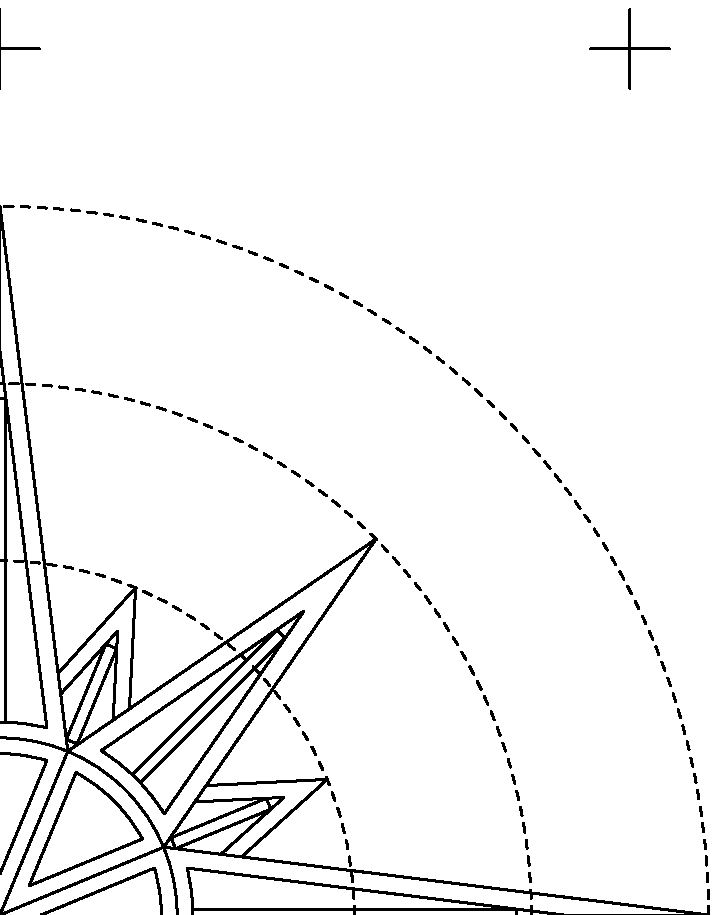 %%%% stlltn04.mp
%%%% Created by Laurence D. Finston (LDF) Wed Jan  5 20:55:50 CET 2011

%%%% $Id: stlltn04.mp,v 1.4 2013/06/05 16:44:56 lfinsto1 Exp $

%% DO NOT DELETE!  It was written by hand, _not_ generated!  
%% LDF 2011.01.05.

%% * (1) Copyright and License.

%%%% This file is part of GNU 3DLDF, a package for three-dimensional drawing.  
%%%% Copyright (C) 2011, 2012, 2013 The Free Software Foundation  

%%%% GNU 3DLDF is free software; you can redistribute it and/or modify 
%%%% it under the terms of the GNU General Public License as published by 
%%%% the Free Software Foundation; either version 3 of the License, or 
%%%% (at your option) any later version.  

%%%% GNU 3DLDF is distributed in the hope that it will be useful, 
%%%% but WITHOUT ANY WARRANTY; without even the implied warranty of 
%%%% MERCHANTABILITY or FITNESS FOR A PARTICULAR PURPOSE.  See the 
%%%% GNU General Public License for more details.  

%%%% You should have received a copy of the GNU General Public License 
%%%% along with GNU 3DLDF; if not, write to the Free Software 
%%%% Foundation, Inc., 51 Franklin St, Fifth Floor, Boston, MA  02110-1301  USA 

%%%% GNU 3DLDF is a GNU package.  
%%%% It is part of the GNU Project of the  
%%%% Free Software Foundation 
%%%% and is published under the GNU General Public License. 
%%%% See the website http://www.gnu.org 
%%%% for more information.   
%%%% GNU 3DLDF is available for downloading from 
%%%% http://www.gnu.org/software/3dldf/LDF.html.

%%%% Please send bug reports to Laurence.Finston@gmx.de
%%%% The mailing list help-3dldf@gnu.org is available for people to 
%%%% ask other users for help.  
%%%% The mailing list info-3dldf@gnu.org is for sending 
%%%% announcements to users. To subscribe to these mailing lists, send an 
%%%% email with ``subscribe <email-address>'' as the subject.  

%%%% The author can be contacted at: 

%%%% Laurence D. Finston 
%%%% c/o Free Software Foundation, Inc. 
%%%% 51 Franklin St, Fifth Floor 
%%%% Boston, MA  02110-1301  
%%%% USA

%%%% Laurence.Finston@gmx.de


%% Created:      January 5, 2011
%% Last updated: January 7, 2011

%% Run the following commands:
%% mpost stlltn04.mp
%% tex stlltn04.txt
%% dvips -o stlltn04.ps stlltn04.dvi

%% * (1) Top

%% * (1) Stellation Pattern 2

%% ** (2) Declarations

boolean do_dots;
do_dots = false;

boolean do_double_lines;
do_double_lines = true;

pair p[];

string s;

f = .75;  % Scaling factor for circles

% diam_0 =  8cm * f;
% diam_1 = 13cm * f;
% diam_2 = 18cm * f;
% diam_3 = 23cm * f;

diam_0 =  6cm * f;
diam_1 = 12cm * f;
diam_2 = 18cm * f;
diam_3 = 24cm * f;

offset = .20cm;  %% Setting this value too low results in paths
                 %% failing to intersect.

diam_offset = diam_0 + 2 * offset;

transform t[];

color cyan;
cyan = (0, 1, 1);

%% *** (3) Pens

%pen_diam = .5mm;
%dot_diam = .5mm;

pen_diam = .375mm;
dot_diam = .75mm;

pen dot_pen;
pickup pencircle scaled dot_diam;
dot_pen = currentpen;

pickup pencircle scaled pen_diam;
pen line_pen;
line_pen = currentpen;

pen big_pen;
pickup pencircle scaled 1mm;
big_pen = currentpen;

pickup line_pen;

%% *** (3) Paths

path q[];

%% *** (3) Pictures

picture temp_picture;

temp_picture = nullpicture;

picture circle_picture;
picture north_picture;
picture northeast_picture;
picture north_northeast_picture;
picture north_northwest_picture;

picture circle_label_picture;
picture north_label_picture;
picture northeast_label_picture;
picture north_northeast_label_picture;
picture north_northwest_label_picture;

picture pie_slice_picture;
picture pie_slice_label_picture;

picture cross_hair_picture;

%% ** (2) Circles

q0 = fullcircle scaled diam_0;
q1 = fullcircle scaled diam_1;
q2 = fullcircle scaled diam_2;
q3 = fullcircle scaled diam_3;

path offset_circle;

offset_circle = fullcircle scaled diam_offset;

%% *** (3) Draw circles

draw q0;
draw q1 dashed evenly;
draw q2 dashed evenly;
draw q3 dashed evenly; 

%draw offset_circle;


%% *** (3) Dots and lines on inner circle


for i = 0 upto 15:
   p[i] = (point 0 of q0) rotated (22.5 * i);
%   drawdot p[i] withpen dot_pen;
endfor;

% for i = 1 upto 31:
%    drawdot p0 rotated (11.25 * i) withpen dot_pen;
% endfor;  

%drawdot origin withpen dot_pen;

%% *** (3) Lines on inner circle

pickup line_pen;

for i = 1 step 2 until 15:
   draw origin -- p[i];
endfor;  


circle_picture = currentpicture;
currentpicture := nullpicture;

for i = 1 upto 7:
  s := decimal i;
  dotlabel.top(s, p[i]);
endfor;

for i = 9 upto 15:
  s := decimal i;
  dotlabel.bot(s, p[i]);
endfor;

dotlabel.rt("0", p0);
dotlabel.lft("8", p8);

circle_label_picture = currentpicture;

currentpicture := nullpicture;

%% ** (2) North Triangles

pickup line_pen;

p16 = p4 shifted (0, .5(diam_3 - diam_0));

q4 = p3 -- p16 -- p5;

p17 = (p5 -- p16) intersectionpoint offset_circle;

p18 = p5 rotatedaround (p17, 90);

p19 = p18 shifted (2 * (p17 - p5));

p20 = (p18 -- p19) intersectionpoint offset_circle;

p21 = 30[p20, p19]; %% !! The coefficient here may need to be increased,
                    %% otherwise, the lines may not intersect.
                    %% LDF 2009.07.05. 

p22 = (p20 -- p21)  intersectionpoint (p4 -- p16);

p23 = p20 reflectedabout (p4, p16);

pair i;

i = p23 intersectiontimes offset_circle;

a = ypart i;

i := p20 intersectiontimes offset_circle;
b = ypart i;

q5 = subpath(a, b) of offset_circle;

q6 = p23 -- p22 -- p20;

p33 =  point 1 of q5;

%% New:  LDF 2011.01.05.

if do_dots:
for i = 1 upto 11:
   drawdot (i/12)[p33, p16] withpen dot_pen;
endfor;
fi;

draw p16 -- p22;

numeric mid_line_offset;

mid_line_offset = 1.5mm;

p201 = .5[p33, p22];

p202 = p201 shifted (-.5mid_line_offset, 0);

p203 = p202 shifted (0, -20cm);
p204 = p202 shifted (0, 20cm);

q9 := p203 -- p204;

p205 = q9 intersectionpoint offset_circle;
p206 = q9 intersectionpoint (p22 -- p20);

t0 = identity reflectedabout (p16, p4);

q10 := p205 -- p206 -- (p206 -- p205) transformed t0 -- cycle;

%do_double_lines := false;

if do_double_lines:
   draw q10;
else:
   draw p33 -- p22;
fi

%draw p4 -- p16 dashed evenly;  

draw q4;% withcolor red;
draw q5;% withcolor blue;
draw q6;% withcolor green;


%% **** (4) Add dots to lines

if do_dots:
for i = 0 upto 10:
   drawdot (i/10)[p20, p22] withpen dot_pen;
   drawdot (i/10)[p23, p22] withpen dot_pen;
endfor;
fi;

if do_dots:
for i = 1 upto 3:
  drawdot point (i*.5) of q5 withpen dot_pen;
endfor;
fi;

%% *** (3) Finish North picture

north_picture = currentpicture;

currentpicture := nullpicture;

%% *** (3) North labels

dotlabel.bot("3", p3);
dotlabel.bot("4", p4);
dotlabel.bot("5", p5);
dotlabel.top("16", p16);
dotlabel.lft("17", p17);
dotlabel.bot("18", p18);
%dotlabel.top("19", p19);
dotlabel.top("20", p20);
dotlabel.top("21", p21);
dotlabel.top("22", p22);
dotlabel.top("23", p23);
dotlabel.bot("33", p33);

dotlabel.top("201", p201);
%dotlabel.lft("203", p203);
dotlabel.lft("202", p202);
dotlabel.top("205", p205);
dotlabel.top("206", p206);

north_label_picture = currentpicture;
currentpicture := nullpicture;

%% ** (2) Northeast Triangles

%% Start with p24

pickup line_pen;

p24 = (p4 shifted (0, .5(diam_2 - diam_0))) rotated -45;

q7 = p1 -- p24 -- p3;

%draw offset_circle;

p25 = (p3 -- p24) intersectionpoint offset_circle;

p26 = p3 rotatedaround (p25, 90);

p27 = .5[p25, p24];

p28 = p26 shifted (p27 - p25);

p29 = 6[p26, p28];

p30 = (p26 -- p29) intersectionpoint (p2 -- p24);
p31 = (p26 -- p29) intersectionpoint offset_circle;

p32 = p31 reflectedabout (p2, p24);

i := p31 intersectiontimes offset_circle;

a := ypart i;

i := p32 intersectiontimes offset_circle;
b := ypart i;

q8 = subpath(a, b) of offset_circle;

p200 = point (.5 length q8) of q8;

p207 = .5[p200, p30];

a := angle (p30 - p200);

p208 = (p207 shifted (0, .5mid_line_offset)) rotatedaround (p207, 90 - a);

p209 = p208 reflectedabout (p200, p30);

(p208 - p210) = (p207 - p200);


p211 = 2[p210, p208];

p212 = 1.2[p208, p210];

p213 = (p211 -- p212) intersectionpoint offset_circle;

p214 = (p211 -- p212) intersectionpoint (p30 -- p31);

draw q7;
draw q8;
draw p30 -- p31;
draw p30 -- p32;


t0 := identity reflectedabout (p200, p30);

q11 := p213 -- p214 -- (p214 -- p213) 
  transformed t0 -- cycle;

if do_double_lines:
   draw q11;
else:
   draw p200 -- p30;
fi

%% **** (4) Add dots to lines

if do_dots:
for i = 0 upto 10:
   drawdot (i/10)[p30, p31] withpen dot_pen;
   drawdot (i/10)[p30, p32] withpen dot_pen;
endfor;

for i = 1 upto 3:
  drawdot point (i*.5) of q8 withpen dot_pen;
endfor;
fi;

p34 =  point 1 of q8;

if do_dots:
for i = 1 upto 11:
   drawdot (i/12)[p34, p24] withpen dot_pen;
endfor;
fi;

%% *** (3) Finish Northeast picture

northeast_picture = currentpicture;

currentpicture := nullpicture;

%% *** (3) Northeast labels

%dotlabel.top("2", p2);
dotlabel.top("24", p24);
%dotlabel.top("25", p25);
%dotlabel.top("26", p26);
dotlabel.top("27", p27);
dotlabel.top("28", p28);
dotlabel.top("29", p29);
dotlabel.top("30", p30);
dotlabel.top("31", p31);
%dotlabel.top("32", p32);
dotlabel.top("200", p200);
dotlabel.lft("207", p207);
dotlabel.top("208", p208);
dotlabel.bot("209", p209);
%dotlabel.lft("210", p210);
%dotlabel.lft("211", p211) withcolor red;
%dotlabel.lft("212", p212);
%dotlabel.lft("213", p213);
dotlabel.lft("214", p214);


northeast_label_picture = currentpicture;
currentpicture := nullpicture;

%% *** (3) North_northeast picture

p60 =  (p4 shifted (0, .5(diam_1 - diam_0))) rotated -22.5;

p61 = (p3 -- p16) intersectionpoint (p4 -- p60);

p62 = (p3 -- p24) intersectionpoint (p2 -- p60);

a := angle (p60 - p61);

p63 = (p61 shifted (offset, 0)) rotatedaround (p61, a - 90);

p64 = p60 shifted (p63 - p61);

p65 = 1.5[p64, p63];

p66 = (p65 -- p64) intersectionpoint (p3 -- p60);

p67 = (p65 -- p64) intersectionpoint (p3 -- p16);

a := angle (p60 - p62);

p68 = (p62 shifted (-offset, 0)) rotatedaround (p62, 90 - a);

p69 = whatever[p3, p62];
p69 = whatever[p68, p66];

draw p61 -- p60 -- p62;

draw p67 -- p66 -- p69;

%% *** (3) Dots on lines

pickup line_pen;

if do_dots:
for i = 0 upto 3:
   drawdot (i/3)[p67, p66] withpen dot_pen;
   drawdot (i/3)[p69, p66] withpen dot_pen;
endfor;   

for i = 1 upto 4:
   drawdot (i/4)[p3, p66] withpen dot_pen;
endfor;   
fi;

q12 = q11 rotated 22.5;

for i = 0 upto length q12 - 1:
p[215 + i] = point i of q12;
endfor;


p219 = 1.5[p216, p215];
p220 = 1.5[p217, p218];

p221 = (p216 -- p219) intersectionpoint (p3 -- p67);

p222 = (p216 -- p219) intersectionpoint (p66 -- p67);

t0 := identity reflectedabout (p3, p60);

q13 = p221 -- p222 -- (p222 -- p221) transformed t0 -- cycle;

if do_double_lines:
   draw q13;
else:
   draw (p3 -- p66);
fi

north_northeast_picture = currentpicture;

currentpicture := nullpicture;

%% *** (3) North_northeast labels

dotlabel.bot("1", p1);
dotlabel.bot("2", p2);
dotlabel.bot("3", p3);
dotlabel.bot("4", p4);
dotlabel.bot("5", p5);
dotlabel.top("60", p60);
dotlabel.lft("61", p61);
dotlabel.top("16", p16);
dotlabel.top("24", p24);
dotlabel.rt("62", p62);
%dotlabel.urt("63", p63);
%dotlabel.top("64", p64);
%dotlabel.top("65", p65);
dotlabel.top("66", p66);
dotlabel.lft("67", p67);
%dotlabel.top("68", p68);
dotlabel.top("69", p69);
%dotlabel.lft("215", p215);
dotlabel.lft("216", p216);
dotlabel.rt("217", p217);
%dotlabel.rt("218", p218);
dotlabel.lft("219", p219);
dotlabel.rt("220", p220);
dotlabel.lft("221", p221);
dotlabel.lft("222", p222);



north_northeast_label_picture = currentpicture;
currentpicture := nullpicture;

%% ** (2) North_northwest picture
%%
%% I've had to add these pictures because of inaccuracies when 
%% rotating north_northeast_picture.
%% LDF 2009.07.06

pickup line_pen;

p110 = 3[origin, p5];
p111 = (origin -- p110) intersectionpoint q1;

p112 = 4[origin, p6];
p113 = (origin -- p112) intersectionpoint q2;

p114 = (p113 -- p5) intersectionpoint (p6 -- p111);

p115 = (p5 -- p16) intersectionpoint (p4 -- p111);

a := angle (p111 - p114);

p116 = (p114 shifted (offset, 0)) rotatedaround (p114, a - 90);

p117 = (p111 shifted (offset, 0)) rotatedaround (p111, a - 90);

p118 = whatever[p116, p117];
p118 = whatever[p5, p113];

p119 = whatever[p116, p117];
p119 = whatever[p5, p111];

a := angle (p111 - p115);

p120 = (p115 shifted (-offset, 0)) rotatedaround (p115, a - 90);

%show (p119 - p120) / length (p119 - p120);
%show (p111 - p115) / length (p111 - p115);

p121 = whatever[p119, p120];
p121 = whatever[p5, p16];

draw p114 -- p111 -- p115;

draw p118 -- p119 -- p121;

if do_double_lines:
   draw q13 reflectedabout (p4, p16);
else
   draw (p3 -- p66) reflectedabout (p4, p16);;   
fi


%% *** (3) Dots on lines

pickup line_pen;

if do_dots:
for i = 0 upto 3:
   drawdot (i/3)[p118, p119] withpen dot_pen;
   drawdot (i/3)[p121, p119] withpen dot_pen;
endfor;   

for i = 1 upto 4:
   drawdot (i/4)[p5, p119] withpen dot_pen;
endfor;   
fi;

north_northwest_picture = currentpicture;

currentpicture := nullpicture;

%% *** (3) North_northwest labels

dotlabel.top("5", p5);
dotlabel.top("110", p110);
dotlabel.lft("111", p111);
dotlabel.top("113", p113);
dotlabel.lft("114", p114);
dotlabel.rt("115", p115);
%dotlabel.top("116", p116);
%dotlabel.top("117", p117);
dotlabel.top("118", p118);
dotlabel.ulft("119", p119);
%dotlabel.top("120", p120);
dotlabel.top("121", p121);


north_northwest_label_picture = currentpicture;
currentpicture := nullpicture;

%% *** (2) Pie-slices (inner circle)

p80 = p4 shifted (0, -offset);

q20 = fullcircle scaled (2 * length p80);

%draw q20 dashed withdots;

p81 = .5[origin, p5];

p82 = ((0, offset) rotated 22.5 shifted p81) rotatedabout (p81, -90);

p83 - p82 = p5 - p81;

p84 = q20 intersectionpoint (p83 -- p82);

p85 = whatever[origin, p80];
p85 = whatever[p84, p82];

p86 = p84 reflectedabout (origin, p80);

draw p84 -- p85 -- p86;

i := p86 intersectiontimes q20;
a := ypart i;

i := p84 intersectiontimes q20;
b := ypart i;

draw subpath (a, b) of q20;


%% *** (3) Dots on lines

if do_dots:
for i = 0 upto 4:
   drawdot (i/4)[p85, p84] withpen dot_pen;
   drawdot (i/4)[p85, p86] withpen dot_pen;
endfor;

for i = 1 upto 3:
   drawdot point (a + i * (b - a)/4) of q20 withpen dot_pen;
endfor;
fi;

%% *** (3) End of pie-slice picture

pie_slice_picture = currentpicture;
currentpicture := nullpicture;

%% *** (3) Pie-slice labels 

label.top("80", p80);
%dotlabel.lft("81", p81);
%dotlabel.rt("82", p82);
%dotlabel.top("83", p83);
label.top("84", p84);
label.top("85", p85);
label.top("86", p86);

pie_slice_label_picture = currentpicture;
currentpicture := nullpicture;

%% *** (3) Cross-hairs

cross_hair_length = .5cm;

p90 = (-cross_hair_length, 0);
p91 = (cross_hair_length, 0);
p92 = (0, -cross_hair_length);
p93 = (0, cross_hair_length);

pickup line_pen;

draw p90 -- p91;
draw p92 -- p93;

cross_hair_picture = currentpicture;
currentpicture := nullpicture;

%% ** (2) Figure 1

pickup line_pen;

beginfig(1);

  addto currentpicture also circle_picture;
  addto currentpicture also north_picture;
  addto currentpicture also northeast_picture;
  addto currentpicture also north_northeast_picture;
  addto currentpicture also north_northwest_picture;
  addto currentpicture also pie_slice_picture;

  addto currentpicture also cross_hair_picture shifted (0cm, -11cm);
  addto currentpicture also cross_hair_picture shifted (-8cm, -11cm);
  addto currentpicture also cross_hair_picture shifted (8cm, -11cm);

  addto currentpicture also cross_hair_picture shifted (0cm,  11cm);
  addto currentpicture also cross_hair_picture shifted (-8cm, 11cm);
  addto currentpicture also cross_hair_picture shifted (8cm,  11cm);



%% *** (3) Copy 

for i = 1 upto 4:
   addto currentpicture also north_picture rotated (i * 90);
   addto currentpicture also northeast_picture rotated (i * 90);
   addto currentpicture also north_northeast_picture rotated (i * 90);
   addto currentpicture also north_northwest_picture rotated (i * 90);
   addto currentpicture also pie_slice_picture rotated (i * 90);
      addto currentpicture also pie_slice_picture rotated (i * 90 + 45);
 endfor;

%% *** (3) End of Figure 1

% addto currentpicture also circle_label_picture;
% addto currentpicture also north_label_picture;
% addto currentpicture also northeast_label_picture;
% addto currentpicture also north_northeast_label_picture;
% addto currentpicture also north_northwest_label_picture;
% addto currentpicture also pie_slice_label_picture;


endfig;





%% ** (2) End

end;

%% * (1) Local Variables for Emacs

%% * (1) End of stlln04.mp

%% * (1) Local variables for Emacs.

%% eval:(read-abbrev-file "~/.abbrev_defs")

%% Local Variables:
%% mode:Metafont
%% eval:(outline-minor-mode t)
%% abbrev-mode:t
%% outline-regexp:"%% [*\f]+"
%% End:
